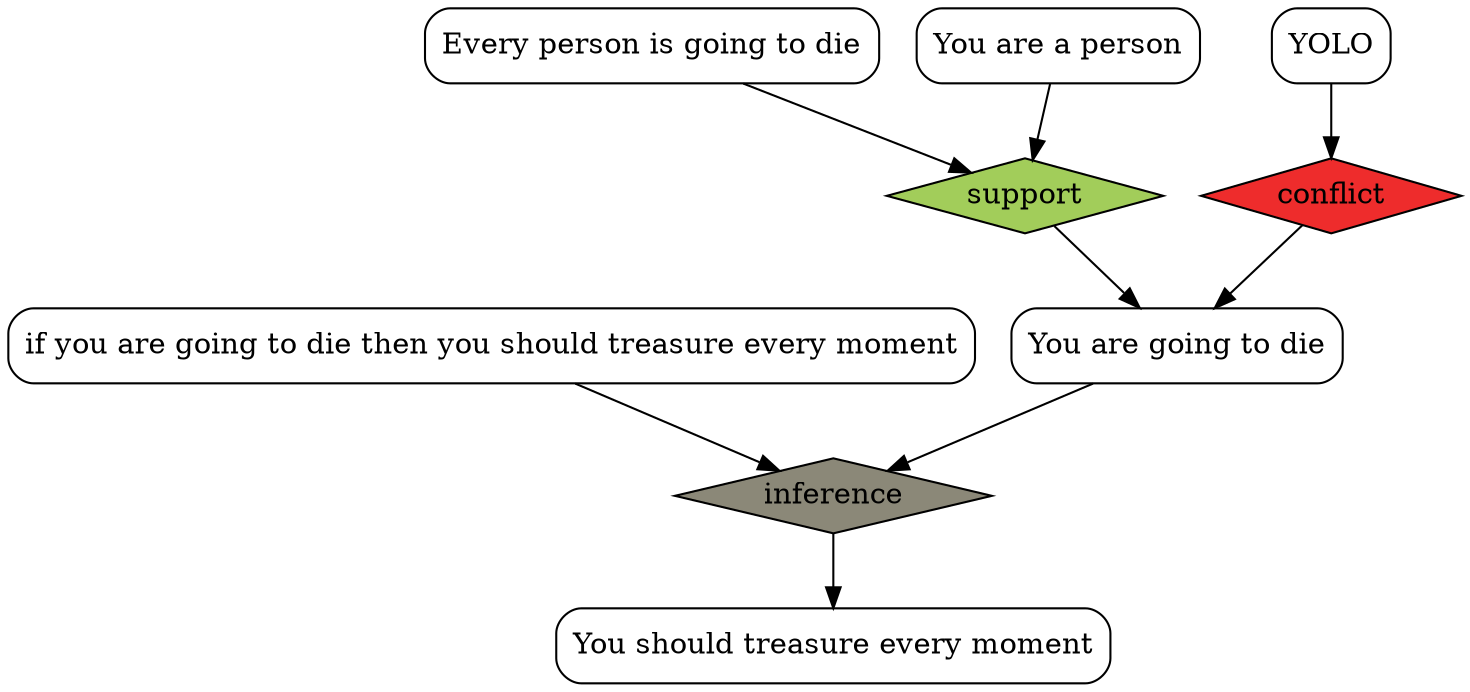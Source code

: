 digraph SADFace {node [style="filled"]"98065126-12f9-4085-b29a-541ecb2010de" [label="You should treasure every moment"] [shape=box, style=rounded];
"52811614-50b0-471e-b7bf-b9db5334e619" [label="inference"] [colorscheme=X11, fillcolor=cornsilk4, shape=diamond];
"daca4f24-4a99-49be-b3e3-e30321613fe6" [label="if you are going to die then you should treasure every moment"] [shape=box, style=rounded];
"6cec2482-2fa9-412d-8828-fd39dead9afb" [label="You are going to die"] [shape=box, style=rounded];
"f48ab0d2-f5c5-4ce9-b7ff-34f08f8a00a0" [label="support"] [colorscheme=X11, fillcolor=darkolivegreen3, shape=diamond];
"fb4c91f2-7cc3-45e0-a2bb-80a4da168555" [label="Every person is going to die"] [shape=box, style=rounded];
"36ac8cd6-3bad-4b2f-b2e1-a9f412a7fb6d" [label="You are a person"] [shape=box, style=rounded];
"96c9b268-3a62-42f2-a4a1-061e424522bc" [label="conflict"] [colorscheme=X11, fillcolor=firebrick2, shape=diamond];
"62471cc3-855b-440b-9825-3f2a0d0bd86b" [label="YOLO"] [shape=box, style=rounded];
"52811614-50b0-471e-b7bf-b9db5334e619" -> "98065126-12f9-4085-b29a-541ecb2010de";
"daca4f24-4a99-49be-b3e3-e30321613fe6" -> "52811614-50b0-471e-b7bf-b9db5334e619";
"6cec2482-2fa9-412d-8828-fd39dead9afb" -> "52811614-50b0-471e-b7bf-b9db5334e619";
"f48ab0d2-f5c5-4ce9-b7ff-34f08f8a00a0" -> "6cec2482-2fa9-412d-8828-fd39dead9afb";
"fb4c91f2-7cc3-45e0-a2bb-80a4da168555" -> "f48ab0d2-f5c5-4ce9-b7ff-34f08f8a00a0";
"36ac8cd6-3bad-4b2f-b2e1-a9f412a7fb6d" -> "f48ab0d2-f5c5-4ce9-b7ff-34f08f8a00a0";
"96c9b268-3a62-42f2-a4a1-061e424522bc" -> "6cec2482-2fa9-412d-8828-fd39dead9afb";
"62471cc3-855b-440b-9825-3f2a0d0bd86b" -> "96c9b268-3a62-42f2-a4a1-061e424522bc";
}
